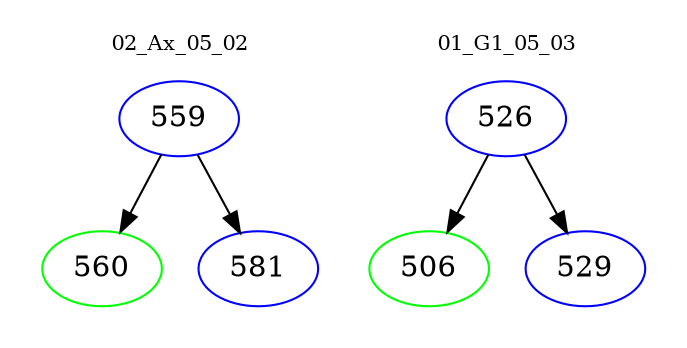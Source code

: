 digraph{
subgraph cluster_0 {
color = white
label = "02_Ax_05_02";
fontsize=10;
T0_559 [label="559", color="blue"]
T0_559 -> T0_560 [color="black"]
T0_560 [label="560", color="green"]
T0_559 -> T0_581 [color="black"]
T0_581 [label="581", color="blue"]
}
subgraph cluster_1 {
color = white
label = "01_G1_05_03";
fontsize=10;
T1_526 [label="526", color="blue"]
T1_526 -> T1_506 [color="black"]
T1_506 [label="506", color="green"]
T1_526 -> T1_529 [color="black"]
T1_529 [label="529", color="blue"]
}
}
